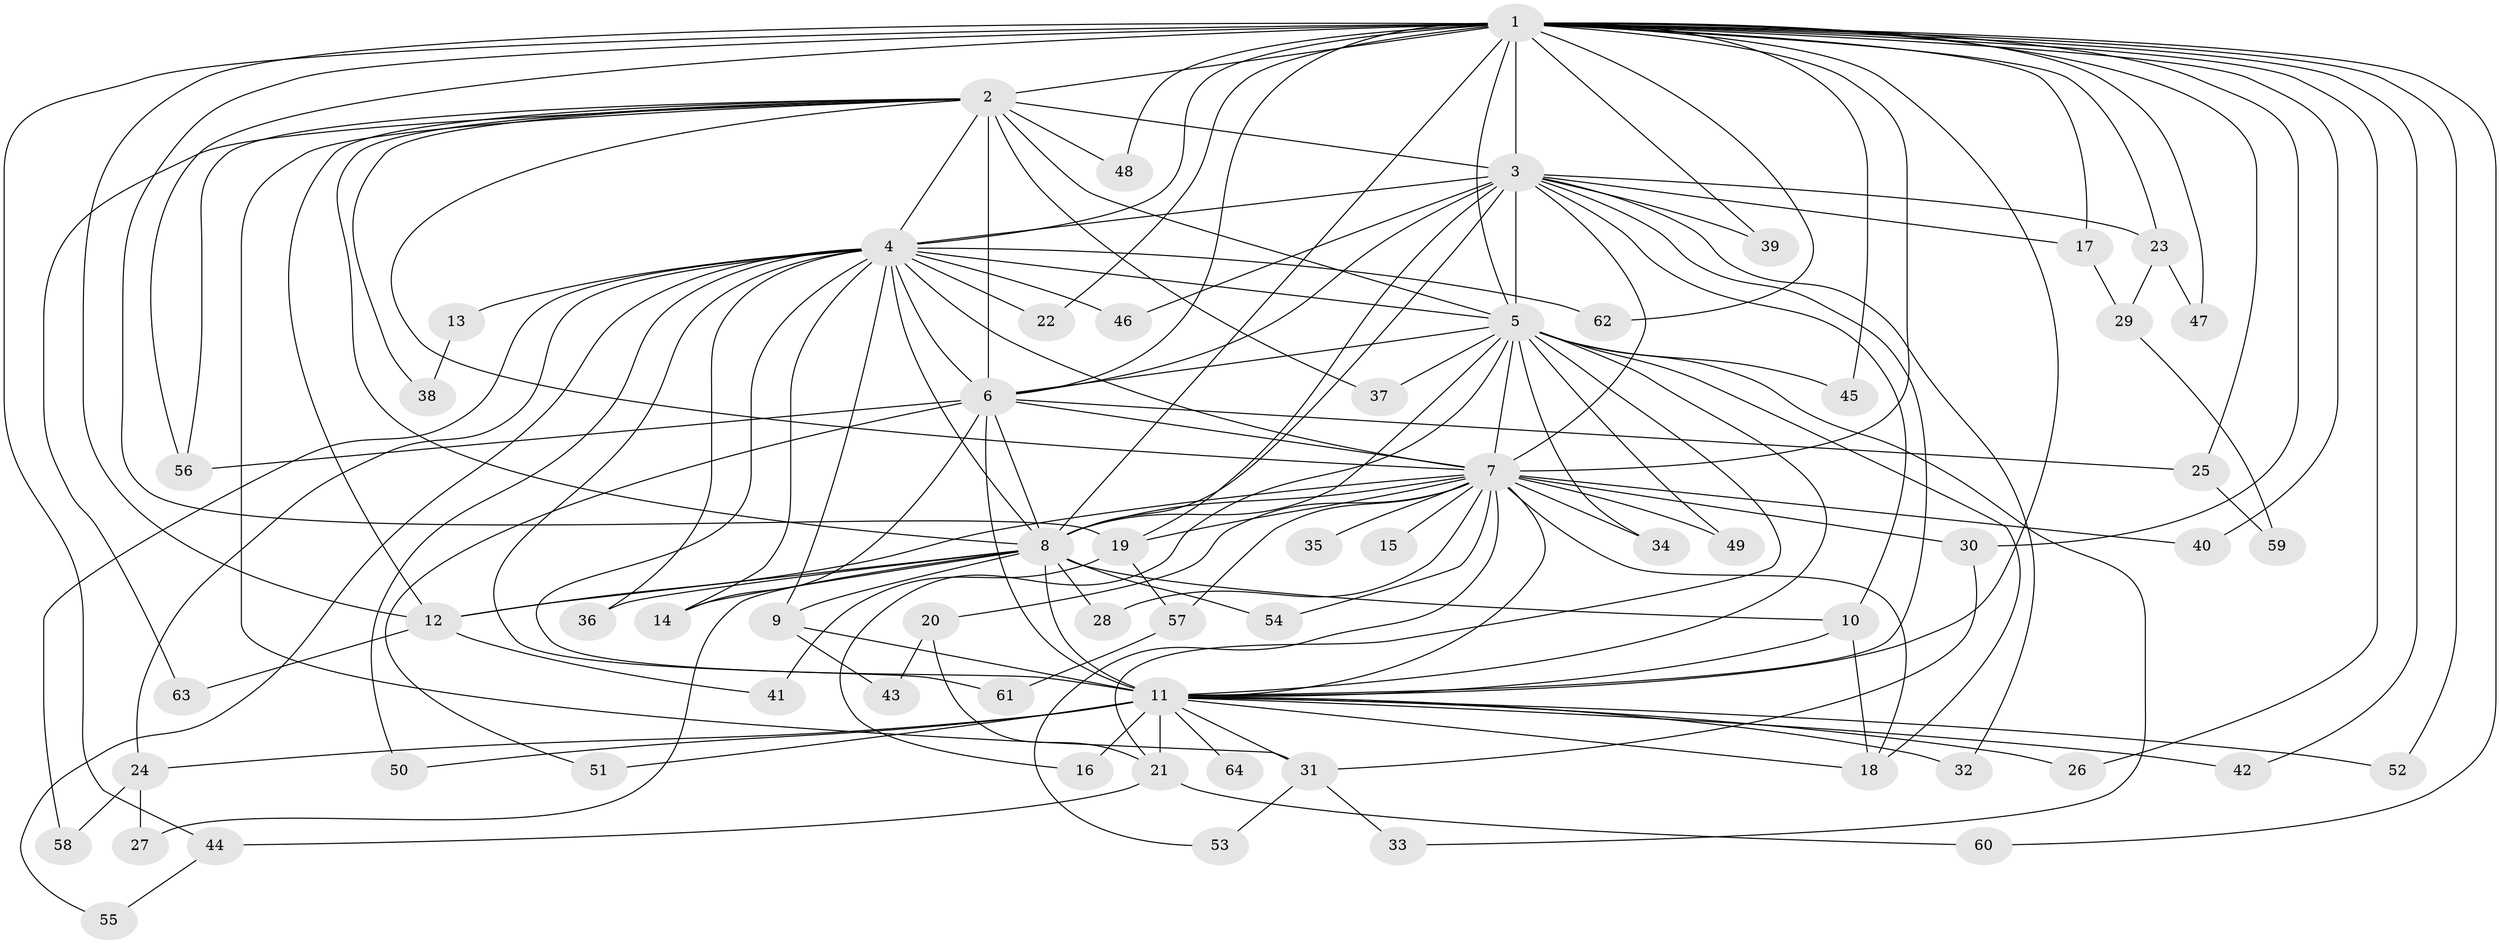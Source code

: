 // original degree distribution, {24: 0.009433962264150943, 17: 0.009433962264150943, 13: 0.009433962264150943, 26: 0.009433962264150943, 23: 0.009433962264150943, 38: 0.009433962264150943, 19: 0.009433962264150943, 31: 0.009433962264150943, 21: 0.009433962264150943, 14: 0.009433962264150943, 4: 0.0660377358490566, 2: 0.6037735849056604, 3: 0.1792452830188679, 7: 0.018867924528301886, 5: 0.02830188679245283, 6: 0.009433962264150943}
// Generated by graph-tools (version 1.1) at 2025/49/03/04/25 22:49:37]
// undirected, 64 vertices, 151 edges
graph export_dot {
  node [color=gray90,style=filled];
  1;
  2;
  3;
  4;
  5;
  6;
  7;
  8;
  9;
  10;
  11;
  12;
  13;
  14;
  15;
  16;
  17;
  18;
  19;
  20;
  21;
  22;
  23;
  24;
  25;
  26;
  27;
  28;
  29;
  30;
  31;
  32;
  33;
  34;
  35;
  36;
  37;
  38;
  39;
  40;
  41;
  42;
  43;
  44;
  45;
  46;
  47;
  48;
  49;
  50;
  51;
  52;
  53;
  54;
  55;
  56;
  57;
  58;
  59;
  60;
  61;
  62;
  63;
  64;
  1 -- 2 [weight=2.0];
  1 -- 3 [weight=2.0];
  1 -- 4 [weight=2.0];
  1 -- 5 [weight=2.0];
  1 -- 6 [weight=4.0];
  1 -- 7 [weight=2.0];
  1 -- 8 [weight=3.0];
  1 -- 11 [weight=3.0];
  1 -- 12 [weight=1.0];
  1 -- 17 [weight=1.0];
  1 -- 19 [weight=1.0];
  1 -- 22 [weight=1.0];
  1 -- 23 [weight=1.0];
  1 -- 25 [weight=1.0];
  1 -- 26 [weight=1.0];
  1 -- 30 [weight=1.0];
  1 -- 39 [weight=1.0];
  1 -- 40 [weight=1.0];
  1 -- 42 [weight=1.0];
  1 -- 44 [weight=1.0];
  1 -- 45 [weight=1.0];
  1 -- 47 [weight=1.0];
  1 -- 48 [weight=1.0];
  1 -- 52 [weight=1.0];
  1 -- 56 [weight=1.0];
  1 -- 60 [weight=1.0];
  1 -- 62 [weight=1.0];
  2 -- 3 [weight=1.0];
  2 -- 4 [weight=1.0];
  2 -- 5 [weight=1.0];
  2 -- 6 [weight=4.0];
  2 -- 7 [weight=1.0];
  2 -- 8 [weight=1.0];
  2 -- 12 [weight=1.0];
  2 -- 31 [weight=1.0];
  2 -- 37 [weight=1.0];
  2 -- 38 [weight=1.0];
  2 -- 48 [weight=1.0];
  2 -- 56 [weight=1.0];
  2 -- 63 [weight=1.0];
  3 -- 4 [weight=1.0];
  3 -- 5 [weight=2.0];
  3 -- 6 [weight=2.0];
  3 -- 7 [weight=1.0];
  3 -- 8 [weight=1.0];
  3 -- 10 [weight=1.0];
  3 -- 11 [weight=1.0];
  3 -- 17 [weight=1.0];
  3 -- 19 [weight=1.0];
  3 -- 23 [weight=1.0];
  3 -- 32 [weight=1.0];
  3 -- 39 [weight=1.0];
  3 -- 46 [weight=1.0];
  4 -- 5 [weight=1.0];
  4 -- 6 [weight=4.0];
  4 -- 7 [weight=1.0];
  4 -- 8 [weight=1.0];
  4 -- 9 [weight=1.0];
  4 -- 11 [weight=3.0];
  4 -- 13 [weight=1.0];
  4 -- 14 [weight=1.0];
  4 -- 22 [weight=1.0];
  4 -- 24 [weight=1.0];
  4 -- 36 [weight=1.0];
  4 -- 46 [weight=1.0];
  4 -- 50 [weight=1.0];
  4 -- 55 [weight=1.0];
  4 -- 58 [weight=1.0];
  4 -- 61 [weight=1.0];
  4 -- 62 [weight=1.0];
  5 -- 6 [weight=3.0];
  5 -- 7 [weight=1.0];
  5 -- 8 [weight=1.0];
  5 -- 11 [weight=4.0];
  5 -- 16 [weight=1.0];
  5 -- 18 [weight=1.0];
  5 -- 21 [weight=1.0];
  5 -- 33 [weight=1.0];
  5 -- 34 [weight=1.0];
  5 -- 37 [weight=1.0];
  5 -- 45 [weight=1.0];
  5 -- 49 [weight=1.0];
  6 -- 7 [weight=3.0];
  6 -- 8 [weight=2.0];
  6 -- 11 [weight=22.0];
  6 -- 14 [weight=1.0];
  6 -- 25 [weight=1.0];
  6 -- 51 [weight=1.0];
  6 -- 56 [weight=1.0];
  7 -- 8 [weight=2.0];
  7 -- 11 [weight=4.0];
  7 -- 12 [weight=1.0];
  7 -- 15 [weight=1.0];
  7 -- 18 [weight=1.0];
  7 -- 19 [weight=1.0];
  7 -- 20 [weight=1.0];
  7 -- 28 [weight=1.0];
  7 -- 30 [weight=1.0];
  7 -- 34 [weight=1.0];
  7 -- 35 [weight=1.0];
  7 -- 40 [weight=1.0];
  7 -- 49 [weight=1.0];
  7 -- 53 [weight=1.0];
  7 -- 54 [weight=1.0];
  7 -- 57 [weight=1.0];
  8 -- 9 [weight=1.0];
  8 -- 10 [weight=1.0];
  8 -- 11 [weight=2.0];
  8 -- 12 [weight=1.0];
  8 -- 14 [weight=1.0];
  8 -- 27 [weight=1.0];
  8 -- 28 [weight=1.0];
  8 -- 36 [weight=1.0];
  8 -- 54 [weight=1.0];
  9 -- 11 [weight=1.0];
  9 -- 43 [weight=1.0];
  10 -- 11 [weight=1.0];
  10 -- 18 [weight=1.0];
  11 -- 16 [weight=1.0];
  11 -- 18 [weight=1.0];
  11 -- 21 [weight=2.0];
  11 -- 24 [weight=1.0];
  11 -- 26 [weight=1.0];
  11 -- 31 [weight=1.0];
  11 -- 32 [weight=1.0];
  11 -- 42 [weight=1.0];
  11 -- 50 [weight=1.0];
  11 -- 51 [weight=1.0];
  11 -- 52 [weight=1.0];
  11 -- 64 [weight=2.0];
  12 -- 41 [weight=1.0];
  12 -- 63 [weight=1.0];
  13 -- 38 [weight=1.0];
  17 -- 29 [weight=1.0];
  19 -- 41 [weight=1.0];
  19 -- 57 [weight=1.0];
  20 -- 21 [weight=1.0];
  20 -- 43 [weight=1.0];
  21 -- 44 [weight=1.0];
  21 -- 60 [weight=1.0];
  23 -- 29 [weight=1.0];
  23 -- 47 [weight=1.0];
  24 -- 27 [weight=1.0];
  24 -- 58 [weight=1.0];
  25 -- 59 [weight=1.0];
  29 -- 59 [weight=1.0];
  30 -- 31 [weight=1.0];
  31 -- 33 [weight=1.0];
  31 -- 53 [weight=1.0];
  44 -- 55 [weight=1.0];
  57 -- 61 [weight=1.0];
}
